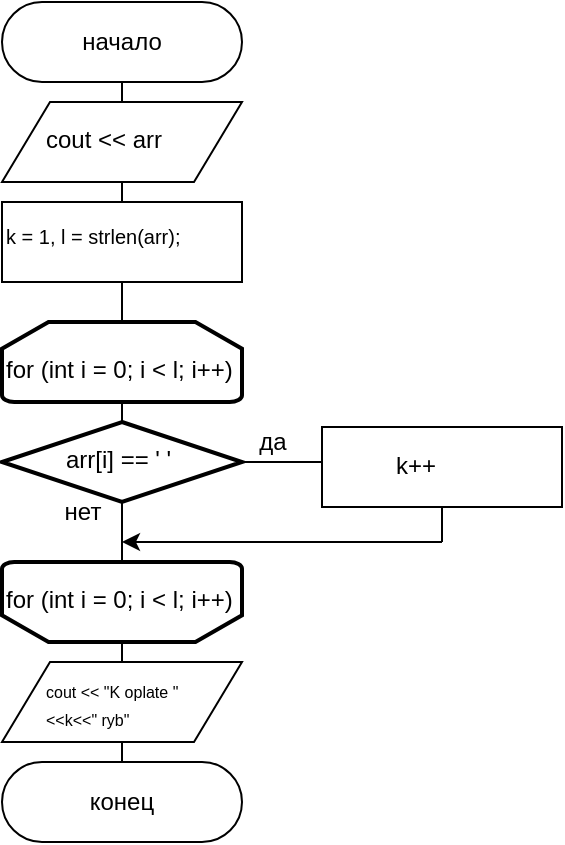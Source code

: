 <mxfile version="12.3.9" type="device" pages="1"><diagram id="9XJ0Xzje3q8-m8a2w7o4" name="Страница 1"><mxGraphModel dx="488" dy="338" grid="1" gridSize="10" guides="1" tooltips="1" connect="1" arrows="1" fold="1" page="1" pageScale="1" pageWidth="850" pageHeight="1100" math="0" shadow="0"><root><mxCell id="0"/><mxCell id="1" parent="0"/><mxCell id="4CybvLTG6OnXpKi1pWfM-16" value="" style="endArrow=none;html=1;entryX=0.5;entryY=0;entryDx=0;entryDy=0;exitX=0.5;exitY=1;exitDx=0;exitDy=0;" edge="1" parent="1" source="4CybvLTG6OnXpKi1pWfM-1" target="4CybvLTG6OnXpKi1pWfM-17"><mxGeometry width="50" height="50" relative="1" as="geometry"><mxPoint x="40" y="730" as="sourcePoint"/><mxPoint x="90" y="670" as="targetPoint"/></mxGeometry></mxCell><mxCell id="4CybvLTG6OnXpKi1pWfM-1" value="начало" style="rounded=1;whiteSpace=wrap;html=1;arcSize=50;" vertex="1" parent="1"><mxGeometry x="40" y="10" width="120" height="40" as="geometry"/></mxCell><mxCell id="4CybvLTG6OnXpKi1pWfM-2" value="" style="rounded=0;whiteSpace=wrap;html=1;" vertex="1" parent="1"><mxGeometry x="40" y="110" width="120" height="40" as="geometry"/></mxCell><mxCell id="4CybvLTG6OnXpKi1pWfM-3" value="" style="shape=parallelogram;perimeter=parallelogramPerimeter;whiteSpace=wrap;html=1;" vertex="1" parent="1"><mxGeometry x="40" y="60" width="120" height="40" as="geometry"/></mxCell><mxCell id="4CybvLTG6OnXpKi1pWfM-4" value="" style="strokeWidth=2;html=1;shape=mxgraph.flowchart.loop_limit;whiteSpace=wrap;fontStyle=1" vertex="1" parent="1"><mxGeometry x="40" y="170" width="120" height="40" as="geometry"/></mxCell><mxCell id="4CybvLTG6OnXpKi1pWfM-5" value="" style="strokeWidth=2;html=1;shape=mxgraph.flowchart.loop_limit;whiteSpace=wrap;rotation=-180;" vertex="1" parent="1"><mxGeometry x="40" y="290" width="120" height="40" as="geometry"/></mxCell><mxCell id="4CybvLTG6OnXpKi1pWfM-6" value="" style="strokeWidth=2;html=1;shape=mxgraph.flowchart.decision;whiteSpace=wrap;" vertex="1" parent="1"><mxGeometry x="40" y="220" width="120" height="40" as="geometry"/></mxCell><mxCell id="4CybvLTG6OnXpKi1pWfM-10" value="" style="rounded=0;whiteSpace=wrap;html=1;" vertex="1" parent="1"><mxGeometry x="200" y="222.5" width="120" height="40" as="geometry"/></mxCell><mxCell id="4CybvLTG6OnXpKi1pWfM-15" value="" style="shape=parallelogram;perimeter=parallelogramPerimeter;whiteSpace=wrap;html=1;" vertex="1" parent="1"><mxGeometry x="40" y="340" width="120" height="40" as="geometry"/></mxCell><mxCell id="4CybvLTG6OnXpKi1pWfM-17" value="конец" style="rounded=1;whiteSpace=wrap;html=1;arcSize=50;" vertex="1" parent="1"><mxGeometry x="40" y="390" width="120" height="40" as="geometry"/></mxCell><mxCell id="4CybvLTG6OnXpKi1pWfM-18" value="cout &lt;&lt; arr" style="text;html=1;" vertex="1" parent="1"><mxGeometry x="60" y="65" width="80" height="30" as="geometry"/></mxCell><mxCell id="4CybvLTG6OnXpKi1pWfM-20" value="&lt;font style=&quot;font-size: 10px&quot;&gt;k = 1, l = strlen(arr);&lt;/font&gt;" style="text;html=1;" vertex="1" parent="1"><mxGeometry x="40" y="113" width="110" height="30" as="geometry"/></mxCell><mxCell id="4CybvLTG6OnXpKi1pWfM-21" value="for (int i = 0; i &lt; l; i++)" style="text;html=1;" vertex="1" parent="1"><mxGeometry x="40" y="295" width="140" height="30" as="geometry"/></mxCell><mxCell id="4CybvLTG6OnXpKi1pWfM-22" value="arr[i] == ' '" style="text;html=1;" vertex="1" parent="1"><mxGeometry x="70" y="225" width="80" height="35" as="geometry"/></mxCell><mxCell id="4CybvLTG6OnXpKi1pWfM-23" value="" style="endArrow=none;html=1;" edge="1" parent="1"><mxGeometry width="50" height="50" relative="1" as="geometry"><mxPoint x="160" y="240" as="sourcePoint"/><mxPoint x="200" y="240" as="targetPoint"/></mxGeometry></mxCell><mxCell id="4CybvLTG6OnXpKi1pWfM-36" value="" style="endArrow=classic;html=1;" edge="1" parent="1"><mxGeometry width="50" height="50" relative="1" as="geometry"><mxPoint x="260" y="280" as="sourcePoint"/><mxPoint x="100" y="280" as="targetPoint"/></mxGeometry></mxCell><mxCell id="4CybvLTG6OnXpKi1pWfM-37" value="" style="endArrow=none;html=1;entryX=0.5;entryY=1;entryDx=0;entryDy=0;" edge="1" parent="1" target="4CybvLTG6OnXpKi1pWfM-10"><mxGeometry width="50" height="50" relative="1" as="geometry"><mxPoint x="260" y="280" as="sourcePoint"/><mxPoint x="260" y="270" as="targetPoint"/></mxGeometry></mxCell><mxCell id="4CybvLTG6OnXpKi1pWfM-52" value="да" style="text;html=1;align=center;verticalAlign=middle;resizable=0;points=[];;autosize=1;" vertex="1" parent="1"><mxGeometry x="160" y="220" width="30" height="20" as="geometry"/></mxCell><mxCell id="4CybvLTG6OnXpKi1pWfM-61" value="нет" style="text;html=1;align=center;verticalAlign=middle;resizable=0;points=[];;autosize=1;" vertex="1" parent="1"><mxGeometry x="65" y="255" width="30" height="20" as="geometry"/></mxCell><mxCell id="4CybvLTG6OnXpKi1pWfM-63" value="for (int i = 0; i &lt; l; i++)" style="text;html=1;" vertex="1" parent="1"><mxGeometry x="40" y="180" width="140" height="30" as="geometry"/></mxCell><mxCell id="4CybvLTG6OnXpKi1pWfM-65" value="&lt;font style=&quot;font-size: 8px&quot;&gt;cout &amp;lt;&amp;lt; &quot;K oplate &quot;&lt;br&gt;&amp;lt;&amp;lt;k&amp;lt;&amp;lt;&quot; ryb&quot;&lt;/font&gt;" style="text;html=1;" vertex="1" parent="1"><mxGeometry x="60" y="340" width="80" height="33" as="geometry"/></mxCell><mxCell id="4CybvLTG6OnXpKi1pWfM-66" value="k++" style="text;html=1;" vertex="1" parent="1"><mxGeometry x="235" y="227.5" width="50" height="30" as="geometry"/></mxCell></root></mxGraphModel></diagram></mxfile>